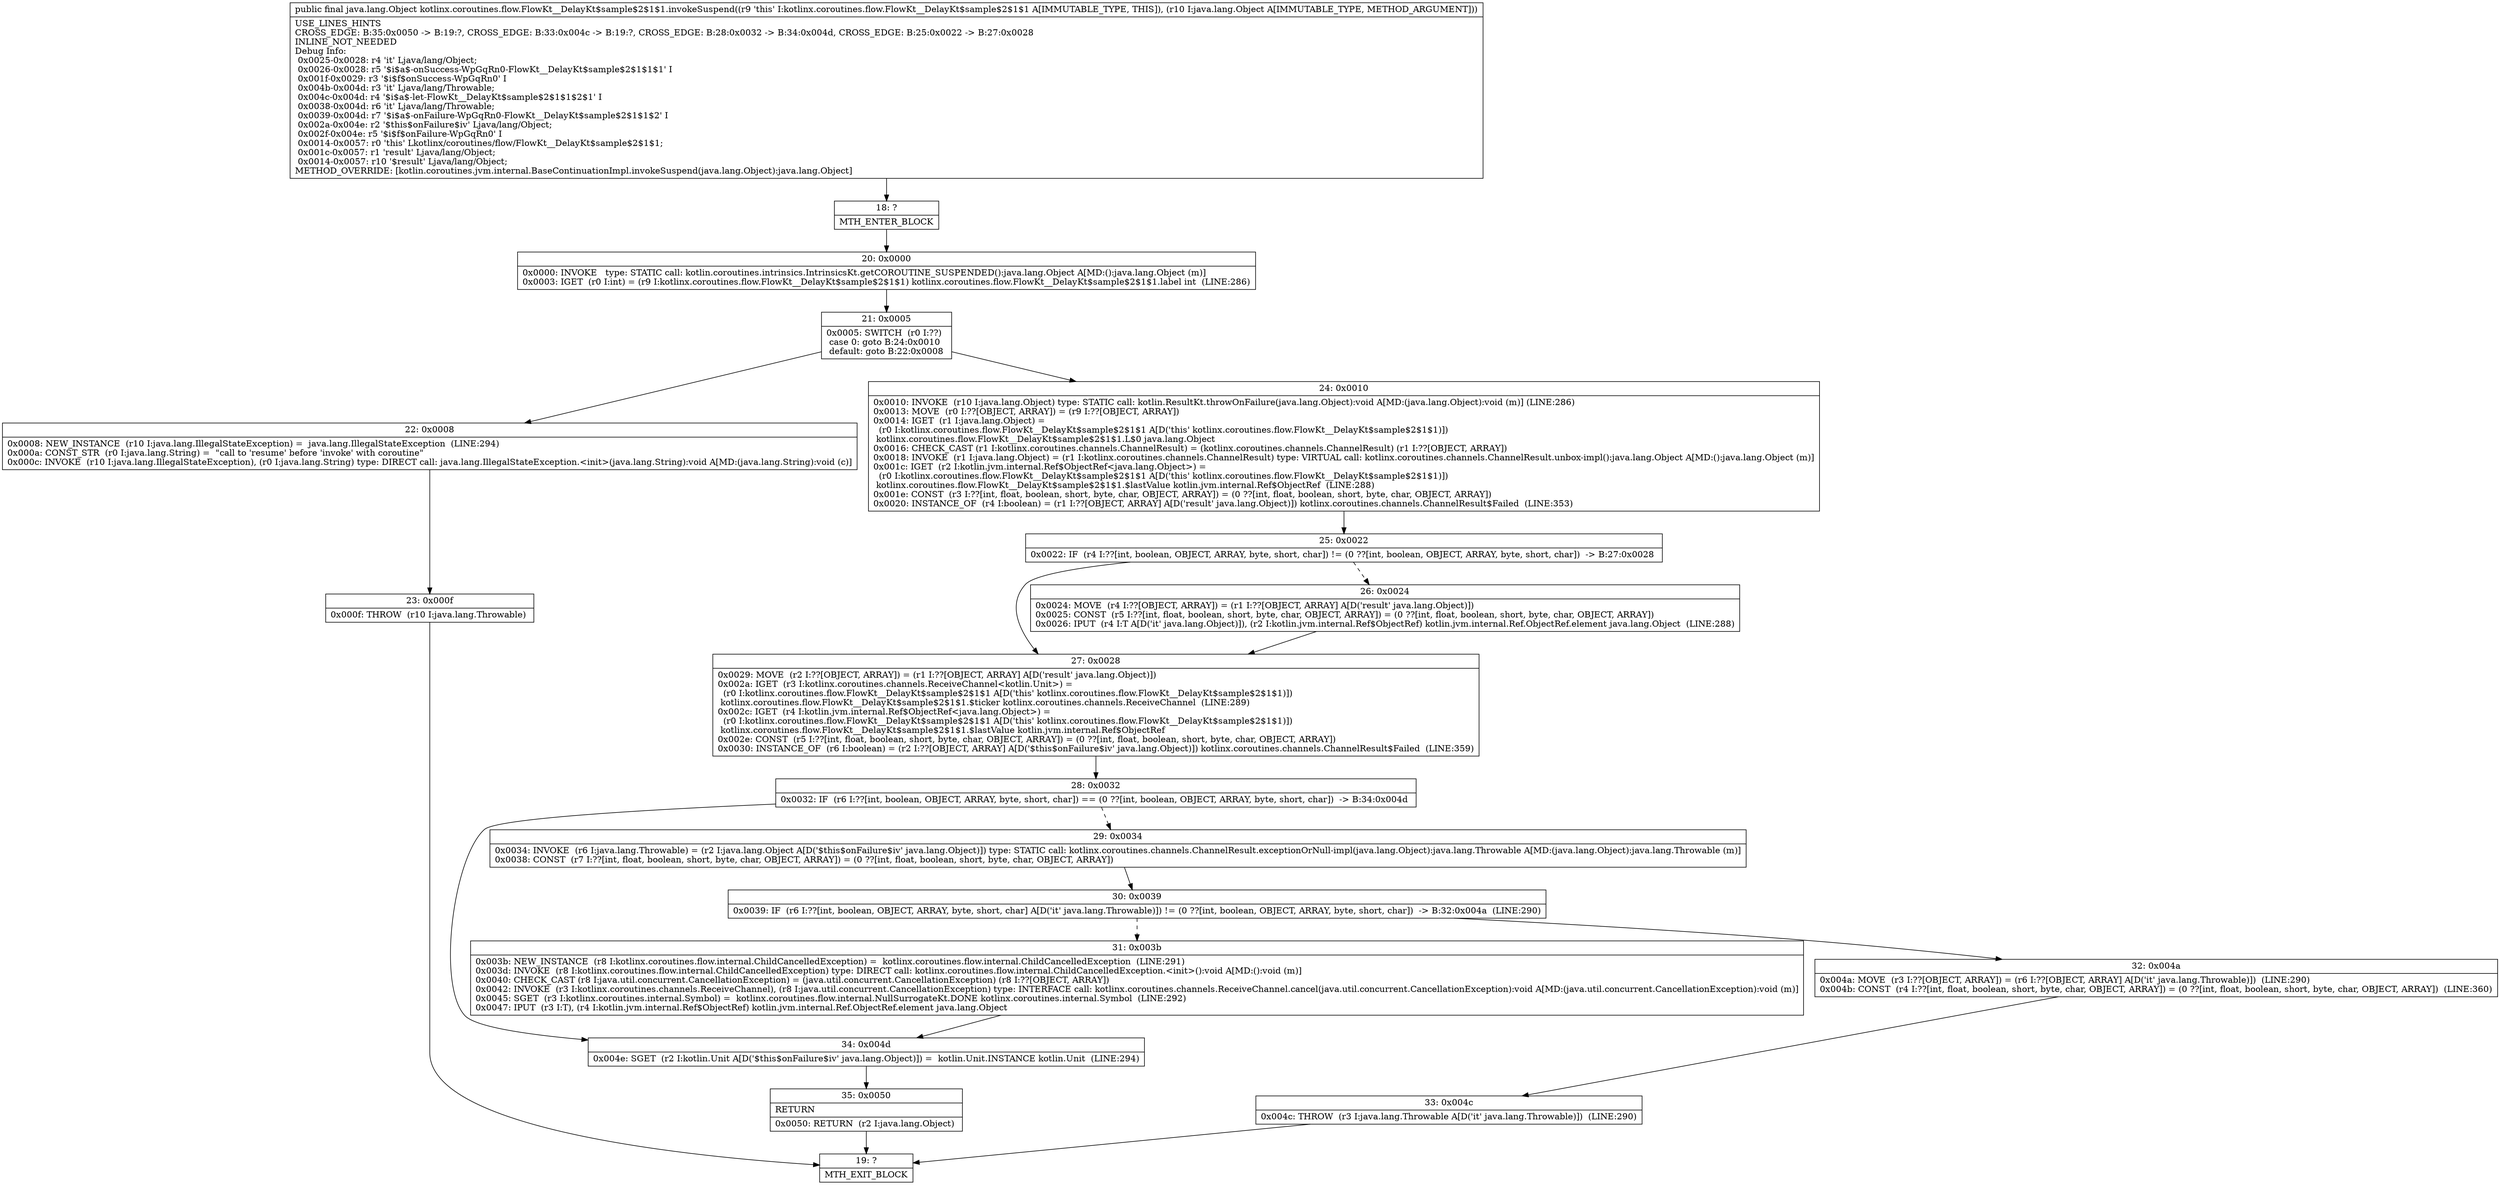 digraph "CFG forkotlinx.coroutines.flow.FlowKt__DelayKt$sample$2$1$1.invokeSuspend(Ljava\/lang\/Object;)Ljava\/lang\/Object;" {
Node_18 [shape=record,label="{18\:\ ?|MTH_ENTER_BLOCK\l}"];
Node_20 [shape=record,label="{20\:\ 0x0000|0x0000: INVOKE   type: STATIC call: kotlin.coroutines.intrinsics.IntrinsicsKt.getCOROUTINE_SUSPENDED():java.lang.Object A[MD:():java.lang.Object (m)]\l0x0003: IGET  (r0 I:int) = (r9 I:kotlinx.coroutines.flow.FlowKt__DelayKt$sample$2$1$1) kotlinx.coroutines.flow.FlowKt__DelayKt$sample$2$1$1.label int  (LINE:286)\l}"];
Node_21 [shape=record,label="{21\:\ 0x0005|0x0005: SWITCH  (r0 I:??)\l case 0: goto B:24:0x0010\l default: goto B:22:0x0008 \l}"];
Node_22 [shape=record,label="{22\:\ 0x0008|0x0008: NEW_INSTANCE  (r10 I:java.lang.IllegalStateException) =  java.lang.IllegalStateException  (LINE:294)\l0x000a: CONST_STR  (r0 I:java.lang.String) =  \"call to 'resume' before 'invoke' with coroutine\" \l0x000c: INVOKE  (r10 I:java.lang.IllegalStateException), (r0 I:java.lang.String) type: DIRECT call: java.lang.IllegalStateException.\<init\>(java.lang.String):void A[MD:(java.lang.String):void (c)]\l}"];
Node_23 [shape=record,label="{23\:\ 0x000f|0x000f: THROW  (r10 I:java.lang.Throwable) \l}"];
Node_19 [shape=record,label="{19\:\ ?|MTH_EXIT_BLOCK\l}"];
Node_24 [shape=record,label="{24\:\ 0x0010|0x0010: INVOKE  (r10 I:java.lang.Object) type: STATIC call: kotlin.ResultKt.throwOnFailure(java.lang.Object):void A[MD:(java.lang.Object):void (m)] (LINE:286)\l0x0013: MOVE  (r0 I:??[OBJECT, ARRAY]) = (r9 I:??[OBJECT, ARRAY]) \l0x0014: IGET  (r1 I:java.lang.Object) = \l  (r0 I:kotlinx.coroutines.flow.FlowKt__DelayKt$sample$2$1$1 A[D('this' kotlinx.coroutines.flow.FlowKt__DelayKt$sample$2$1$1)])\l kotlinx.coroutines.flow.FlowKt__DelayKt$sample$2$1$1.L$0 java.lang.Object \l0x0016: CHECK_CAST (r1 I:kotlinx.coroutines.channels.ChannelResult) = (kotlinx.coroutines.channels.ChannelResult) (r1 I:??[OBJECT, ARRAY]) \l0x0018: INVOKE  (r1 I:java.lang.Object) = (r1 I:kotlinx.coroutines.channels.ChannelResult) type: VIRTUAL call: kotlinx.coroutines.channels.ChannelResult.unbox\-impl():java.lang.Object A[MD:():java.lang.Object (m)]\l0x001c: IGET  (r2 I:kotlin.jvm.internal.Ref$ObjectRef\<java.lang.Object\>) = \l  (r0 I:kotlinx.coroutines.flow.FlowKt__DelayKt$sample$2$1$1 A[D('this' kotlinx.coroutines.flow.FlowKt__DelayKt$sample$2$1$1)])\l kotlinx.coroutines.flow.FlowKt__DelayKt$sample$2$1$1.$lastValue kotlin.jvm.internal.Ref$ObjectRef  (LINE:288)\l0x001e: CONST  (r3 I:??[int, float, boolean, short, byte, char, OBJECT, ARRAY]) = (0 ??[int, float, boolean, short, byte, char, OBJECT, ARRAY]) \l0x0020: INSTANCE_OF  (r4 I:boolean) = (r1 I:??[OBJECT, ARRAY] A[D('result' java.lang.Object)]) kotlinx.coroutines.channels.ChannelResult$Failed  (LINE:353)\l}"];
Node_25 [shape=record,label="{25\:\ 0x0022|0x0022: IF  (r4 I:??[int, boolean, OBJECT, ARRAY, byte, short, char]) != (0 ??[int, boolean, OBJECT, ARRAY, byte, short, char])  \-\> B:27:0x0028 \l}"];
Node_26 [shape=record,label="{26\:\ 0x0024|0x0024: MOVE  (r4 I:??[OBJECT, ARRAY]) = (r1 I:??[OBJECT, ARRAY] A[D('result' java.lang.Object)]) \l0x0025: CONST  (r5 I:??[int, float, boolean, short, byte, char, OBJECT, ARRAY]) = (0 ??[int, float, boolean, short, byte, char, OBJECT, ARRAY]) \l0x0026: IPUT  (r4 I:T A[D('it' java.lang.Object)]), (r2 I:kotlin.jvm.internal.Ref$ObjectRef) kotlin.jvm.internal.Ref.ObjectRef.element java.lang.Object  (LINE:288)\l}"];
Node_27 [shape=record,label="{27\:\ 0x0028|0x0029: MOVE  (r2 I:??[OBJECT, ARRAY]) = (r1 I:??[OBJECT, ARRAY] A[D('result' java.lang.Object)]) \l0x002a: IGET  (r3 I:kotlinx.coroutines.channels.ReceiveChannel\<kotlin.Unit\>) = \l  (r0 I:kotlinx.coroutines.flow.FlowKt__DelayKt$sample$2$1$1 A[D('this' kotlinx.coroutines.flow.FlowKt__DelayKt$sample$2$1$1)])\l kotlinx.coroutines.flow.FlowKt__DelayKt$sample$2$1$1.$ticker kotlinx.coroutines.channels.ReceiveChannel  (LINE:289)\l0x002c: IGET  (r4 I:kotlin.jvm.internal.Ref$ObjectRef\<java.lang.Object\>) = \l  (r0 I:kotlinx.coroutines.flow.FlowKt__DelayKt$sample$2$1$1 A[D('this' kotlinx.coroutines.flow.FlowKt__DelayKt$sample$2$1$1)])\l kotlinx.coroutines.flow.FlowKt__DelayKt$sample$2$1$1.$lastValue kotlin.jvm.internal.Ref$ObjectRef \l0x002e: CONST  (r5 I:??[int, float, boolean, short, byte, char, OBJECT, ARRAY]) = (0 ??[int, float, boolean, short, byte, char, OBJECT, ARRAY]) \l0x0030: INSTANCE_OF  (r6 I:boolean) = (r2 I:??[OBJECT, ARRAY] A[D('$this$onFailure$iv' java.lang.Object)]) kotlinx.coroutines.channels.ChannelResult$Failed  (LINE:359)\l}"];
Node_28 [shape=record,label="{28\:\ 0x0032|0x0032: IF  (r6 I:??[int, boolean, OBJECT, ARRAY, byte, short, char]) == (0 ??[int, boolean, OBJECT, ARRAY, byte, short, char])  \-\> B:34:0x004d \l}"];
Node_29 [shape=record,label="{29\:\ 0x0034|0x0034: INVOKE  (r6 I:java.lang.Throwable) = (r2 I:java.lang.Object A[D('$this$onFailure$iv' java.lang.Object)]) type: STATIC call: kotlinx.coroutines.channels.ChannelResult.exceptionOrNull\-impl(java.lang.Object):java.lang.Throwable A[MD:(java.lang.Object):java.lang.Throwable (m)]\l0x0038: CONST  (r7 I:??[int, float, boolean, short, byte, char, OBJECT, ARRAY]) = (0 ??[int, float, boolean, short, byte, char, OBJECT, ARRAY]) \l}"];
Node_30 [shape=record,label="{30\:\ 0x0039|0x0039: IF  (r6 I:??[int, boolean, OBJECT, ARRAY, byte, short, char] A[D('it' java.lang.Throwable)]) != (0 ??[int, boolean, OBJECT, ARRAY, byte, short, char])  \-\> B:32:0x004a  (LINE:290)\l}"];
Node_31 [shape=record,label="{31\:\ 0x003b|0x003b: NEW_INSTANCE  (r8 I:kotlinx.coroutines.flow.internal.ChildCancelledException) =  kotlinx.coroutines.flow.internal.ChildCancelledException  (LINE:291)\l0x003d: INVOKE  (r8 I:kotlinx.coroutines.flow.internal.ChildCancelledException) type: DIRECT call: kotlinx.coroutines.flow.internal.ChildCancelledException.\<init\>():void A[MD:():void (m)]\l0x0040: CHECK_CAST (r8 I:java.util.concurrent.CancellationException) = (java.util.concurrent.CancellationException) (r8 I:??[OBJECT, ARRAY]) \l0x0042: INVOKE  (r3 I:kotlinx.coroutines.channels.ReceiveChannel), (r8 I:java.util.concurrent.CancellationException) type: INTERFACE call: kotlinx.coroutines.channels.ReceiveChannel.cancel(java.util.concurrent.CancellationException):void A[MD:(java.util.concurrent.CancellationException):void (m)]\l0x0045: SGET  (r3 I:kotlinx.coroutines.internal.Symbol) =  kotlinx.coroutines.flow.internal.NullSurrogateKt.DONE kotlinx.coroutines.internal.Symbol  (LINE:292)\l0x0047: IPUT  (r3 I:T), (r4 I:kotlin.jvm.internal.Ref$ObjectRef) kotlin.jvm.internal.Ref.ObjectRef.element java.lang.Object \l}"];
Node_32 [shape=record,label="{32\:\ 0x004a|0x004a: MOVE  (r3 I:??[OBJECT, ARRAY]) = (r6 I:??[OBJECT, ARRAY] A[D('it' java.lang.Throwable)])  (LINE:290)\l0x004b: CONST  (r4 I:??[int, float, boolean, short, byte, char, OBJECT, ARRAY]) = (0 ??[int, float, boolean, short, byte, char, OBJECT, ARRAY])  (LINE:360)\l}"];
Node_33 [shape=record,label="{33\:\ 0x004c|0x004c: THROW  (r3 I:java.lang.Throwable A[D('it' java.lang.Throwable)])  (LINE:290)\l}"];
Node_34 [shape=record,label="{34\:\ 0x004d|0x004e: SGET  (r2 I:kotlin.Unit A[D('$this$onFailure$iv' java.lang.Object)]) =  kotlin.Unit.INSTANCE kotlin.Unit  (LINE:294)\l}"];
Node_35 [shape=record,label="{35\:\ 0x0050|RETURN\l|0x0050: RETURN  (r2 I:java.lang.Object) \l}"];
MethodNode[shape=record,label="{public final java.lang.Object kotlinx.coroutines.flow.FlowKt__DelayKt$sample$2$1$1.invokeSuspend((r9 'this' I:kotlinx.coroutines.flow.FlowKt__DelayKt$sample$2$1$1 A[IMMUTABLE_TYPE, THIS]), (r10 I:java.lang.Object A[IMMUTABLE_TYPE, METHOD_ARGUMENT]))  | USE_LINES_HINTS\lCROSS_EDGE: B:35:0x0050 \-\> B:19:?, CROSS_EDGE: B:33:0x004c \-\> B:19:?, CROSS_EDGE: B:28:0x0032 \-\> B:34:0x004d, CROSS_EDGE: B:25:0x0022 \-\> B:27:0x0028\lINLINE_NOT_NEEDED\lDebug Info:\l  0x0025\-0x0028: r4 'it' Ljava\/lang\/Object;\l  0x0026\-0x0028: r5 '$i$a$\-onSuccess\-WpGqRn0\-FlowKt__DelayKt$sample$2$1$1$1' I\l  0x001f\-0x0029: r3 '$i$f$onSuccess\-WpGqRn0' I\l  0x004b\-0x004d: r3 'it' Ljava\/lang\/Throwable;\l  0x004c\-0x004d: r4 '$i$a$\-let\-FlowKt__DelayKt$sample$2$1$1$2$1' I\l  0x0038\-0x004d: r6 'it' Ljava\/lang\/Throwable;\l  0x0039\-0x004d: r7 '$i$a$\-onFailure\-WpGqRn0\-FlowKt__DelayKt$sample$2$1$1$2' I\l  0x002a\-0x004e: r2 '$this$onFailure$iv' Ljava\/lang\/Object;\l  0x002f\-0x004e: r5 '$i$f$onFailure\-WpGqRn0' I\l  0x0014\-0x0057: r0 'this' Lkotlinx\/coroutines\/flow\/FlowKt__DelayKt$sample$2$1$1;\l  0x001c\-0x0057: r1 'result' Ljava\/lang\/Object;\l  0x0014\-0x0057: r10 '$result' Ljava\/lang\/Object;\lMETHOD_OVERRIDE: [kotlin.coroutines.jvm.internal.BaseContinuationImpl.invokeSuspend(java.lang.Object):java.lang.Object]\l}"];
MethodNode -> Node_18;Node_18 -> Node_20;
Node_20 -> Node_21;
Node_21 -> Node_22;
Node_21 -> Node_24;
Node_22 -> Node_23;
Node_23 -> Node_19;
Node_24 -> Node_25;
Node_25 -> Node_26[style=dashed];
Node_25 -> Node_27;
Node_26 -> Node_27;
Node_27 -> Node_28;
Node_28 -> Node_29[style=dashed];
Node_28 -> Node_34;
Node_29 -> Node_30;
Node_30 -> Node_31[style=dashed];
Node_30 -> Node_32;
Node_31 -> Node_34;
Node_32 -> Node_33;
Node_33 -> Node_19;
Node_34 -> Node_35;
Node_35 -> Node_19;
}

